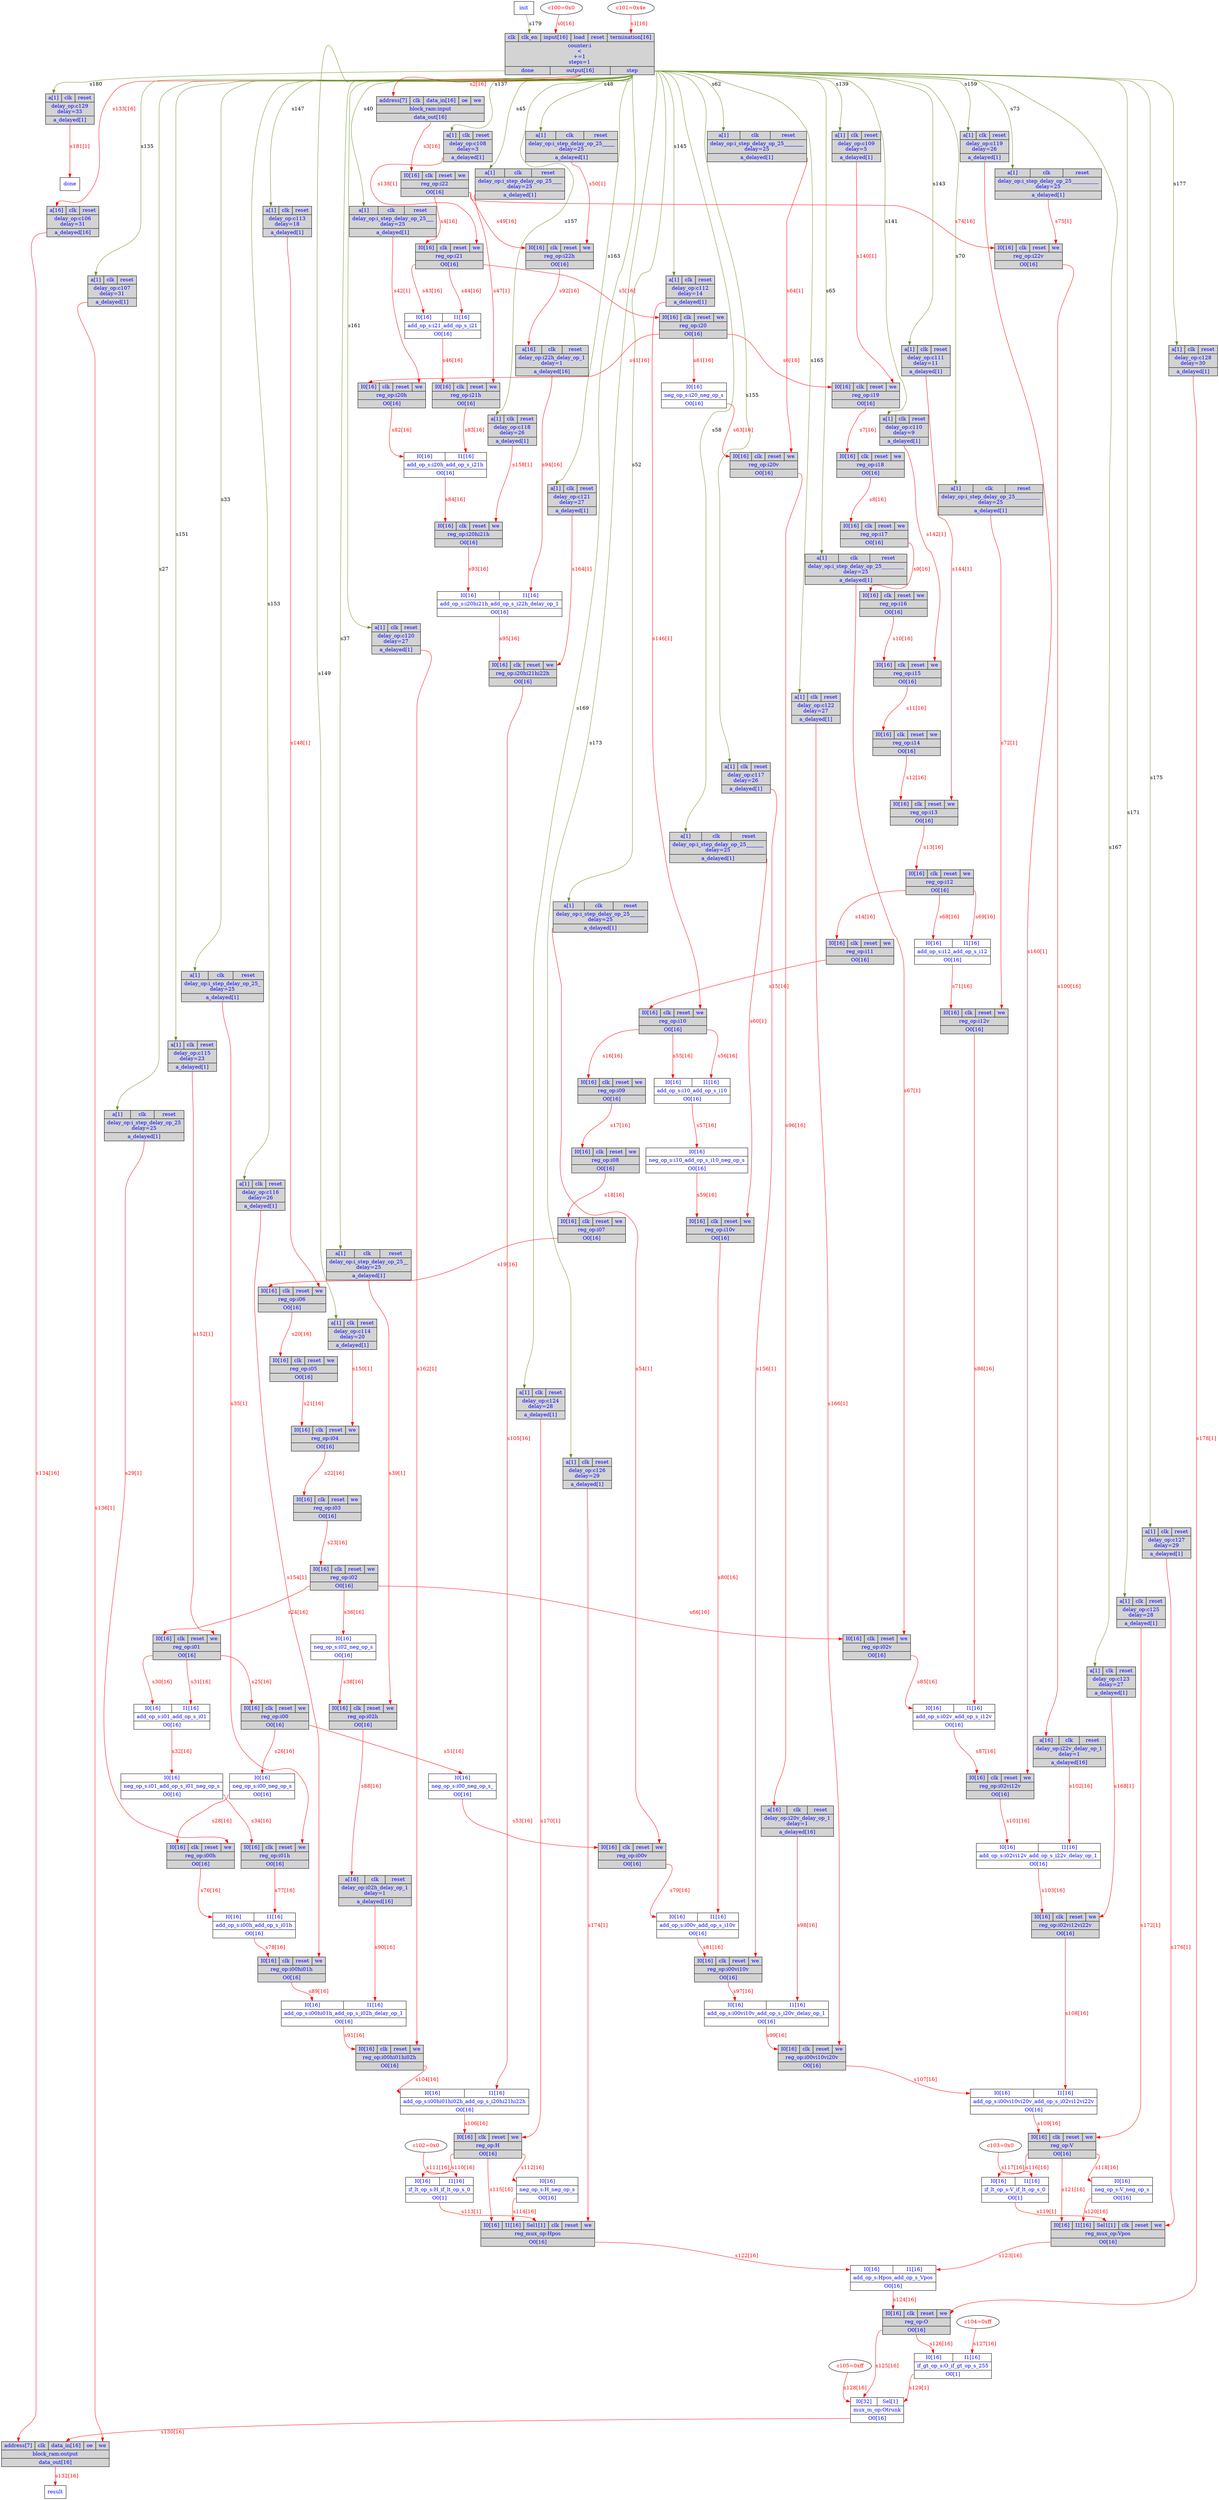 digraph sobel_alt {
	// Components (Nodes)
	"c100" [fontcolor=red label="c100=0x0"];
	"V" [shape=record, fontcolor=blue, style="filled", fillcolor="lightgray", label="{{<I0>I0[16]|<clk>clk|<reset>reset|<we>we}|reg_op:V|{<O0>O0[16]}}"];
	"i02vi12v_add_op_s_i22v_delay_op_1" [shape=record, fontcolor=blue, label="{{<I0>I0[16]|<I1>I1[16]}|add_op_s:i02vi12v_add_op_s_i22v_delay_op_1|{<O0>O0[16]}}"];
	"H" [shape=record, fontcolor=blue, style="filled", fillcolor="lightgray", label="{{<I0>I0[16]|<clk>clk|<reset>reset|<we>we}|reg_op:H|{<O0>O0[16]}}"];
	"i20hi21h_add_op_s_i22h_delay_op_1" [shape=record, fontcolor=blue, label="{{<I0>I0[16]|<I1>I1[16]}|add_op_s:i20hi21h_add_op_s_i22h_delay_op_1|{<O0>O0[16]}}"];
	"c119" [shape=record, fontcolor=blue, style="filled", fillcolor="lightgray", label="{{<a>a[1]|<clk>clk|<reset>reset}|delay_op:c119\ndelay=26|{<a_delayed>a_delayed[1]}}"];
	"c104" [fontcolor=red label="c104=0xff"];
	"i20hi21hi22h" [shape=record, fontcolor=blue, style="filled", fillcolor="lightgray", label="{{<I0>I0[16]|<clk>clk|<reset>reset|<we>we}|reg_op:i20hi21hi22h|{<O0>O0[16]}}"];
	"output" [shape=record, fontcolor=blue, style="filled", fillcolor="lightgray", label="{{<address>address[7]|<clk>clk|<data_in>data_in[16]|<oe>oe|<we>we}|block_ram:output|{<data_out>data_out[16]}}"];
	"i08" [shape=record, fontcolor=blue, style="filled", fillcolor="lightgray", label="{{<I0>I0[16]|<clk>clk|<reset>reset|<we>we}|reg_op:i08|{<O0>O0[16]}}"];
	"i21_add_op_s_i21" [shape=record, fontcolor=blue, label="{{<I0>I0[16]|<I1>I1[16]}|add_op_s:i21_add_op_s_i21|{<O0>O0[16]}}"];
	"c123" [shape=record, fontcolor=blue, style="filled", fillcolor="lightgray", label="{{<a>a[1]|<clk>clk|<reset>reset}|delay_op:c123\ndelay=27|{<a_delayed>a_delayed[1]}}"];
	"c121" [shape=record, fontcolor=blue, style="filled", fillcolor="lightgray", label="{{<a>a[1]|<clk>clk|<reset>reset}|delay_op:c121\ndelay=27|{<a_delayed>a_delayed[1]}}"];
	"c125" [shape=record, fontcolor=blue, style="filled", fillcolor="lightgray", label="{{<a>a[1]|<clk>clk|<reset>reset}|delay_op:c125\ndelay=28|{<a_delayed>a_delayed[1]}}"];
	"i00hi01hi02h" [shape=record, fontcolor=blue, style="filled", fillcolor="lightgray", label="{{<I0>I0[16]|<clk>clk|<reset>reset|<we>we}|reg_op:i00hi01hi02h|{<O0>O0[16]}}"];
	"i_step_delay_op_25______" [shape=record, fontcolor=blue, style="filled", fillcolor="lightgray", label="{{<a>a[1]|<clk>clk|<reset>reset}|delay_op:i_step_delay_op_25______\ndelay=25|{<a_delayed>a_delayed[1]}}"];
	"i_step_delay_op_25_____" [shape=record, fontcolor=blue, style="filled", fillcolor="lightgray", label="{{<a>a[1]|<clk>clk|<reset>reset}|delay_op:i_step_delay_op_25_____\ndelay=25|{<a_delayed>a_delayed[1]}}"];
	"i10_add_op_s_i10_neg_op_s" [shape=record, fontcolor=blue, label="{{<I0>I0[16]}|neg_op_s:i10_add_op_s_i10_neg_op_s|{<O0>O0[16]}}"];
	"O" [shape=record, fontcolor=blue, style="filled", fillcolor="lightgray", label="{{<I0>I0[16]|<clk>clk|<reset>reset|<we>we}|reg_op:O|{<O0>O0[16]}}"];
	"Otrunk" [shape=record, fontcolor=blue, label="{{<I0>I0[32]|<Sel>Sel[1]}|mux_m_op:Otrunk|{<O0>O0[16]}}"];
	"i00vi10v_add_op_s_i20v_delay_op_1" [shape=record, fontcolor=blue, label="{{<I0>I0[16]|<I1>I1[16]}|add_op_s:i00vi10v_add_op_s_i20v_delay_op_1|{<O0>O0[16]}}"];
	"i20v" [shape=record, fontcolor=blue, style="filled", fillcolor="lightgray", label="{{<I0>I0[16]|<clk>clk|<reset>reset|<we>we}|reg_op:i20v|{<O0>O0[16]}}"];
	"c102" [fontcolor=red label="c102=0x0"];
	"c117" [shape=record, fontcolor=blue, style="filled", fillcolor="lightgray", label="{{<a>a[1]|<clk>clk|<reset>reset}|delay_op:c117\ndelay=26|{<a_delayed>a_delayed[1]}}"];
	"i20h" [shape=record, fontcolor=blue, style="filled", fillcolor="lightgray", label="{{<I0>I0[16]|<clk>clk|<reset>reset|<we>we}|reg_op:i20h|{<O0>O0[16]}}"];
	"c106" [shape=record, fontcolor=blue, style="filled", fillcolor="lightgray", label="{{<a>a[16]|<clk>clk|<reset>reset}|delay_op:c106\ndelay=31|{<a_delayed>a_delayed[16]}}"];
	"i" [shape=record, fontcolor=blue, style="filled", fillcolor="lightgray", label="{{<clk>clk|<clk_en>clk_en|<input>input[16]|<load>load|<reset>reset|<termination>termination[16]}|counter:i\n\<\n+=1\nsteps=1|{<done>done|<output>output[16]|<step>step}}"];
	"i20hi21h" [shape=record, fontcolor=blue, style="filled", fillcolor="lightgray", label="{{<I0>I0[16]|<clk>clk|<reset>reset|<we>we}|reg_op:i20hi21h|{<O0>O0[16]}}"];
	"i02vi12vi22v" [shape=record, fontcolor=blue, style="filled", fillcolor="lightgray", label="{{<I0>I0[16]|<clk>clk|<reset>reset|<we>we}|reg_op:i02vi12vi22v|{<O0>O0[16]}}"];
	"i00vi10vi20v" [shape=record, fontcolor=blue, style="filled", fillcolor="lightgray", label="{{<I0>I0[16]|<clk>clk|<reset>reset|<we>we}|reg_op:i00vi10vi20v|{<O0>O0[16]}}"];
	"i02v_add_op_s_i12v" [shape=record, fontcolor=blue, label="{{<I0>I0[16]|<I1>I1[16]}|add_op_s:i02v_add_op_s_i12v|{<O0>O0[16]}}"];
	"i00hi01h_add_op_s_i02h_delay_op_1" [shape=record, fontcolor=blue, label="{{<I0>I0[16]|<I1>I1[16]}|add_op_s:i00hi01h_add_op_s_i02h_delay_op_1|{<O0>O0[16]}}"];
	"i14" [shape=record, fontcolor=blue, style="filled", fillcolor="lightgray", label="{{<I0>I0[16]|<clk>clk|<reset>reset|<we>we}|reg_op:i14|{<O0>O0[16]}}"];
	"i11" [shape=record, fontcolor=blue, style="filled", fillcolor="lightgray", label="{{<I0>I0[16]|<clk>clk|<reset>reset|<we>we}|reg_op:i11|{<O0>O0[16]}}"];
	"V_neg_op_s" [shape=record, fontcolor=blue, label="{{<I0>I0[16]}|neg_op_s:V_neg_op_s|{<O0>O0[16]}}"];
	"i05" [shape=record, fontcolor=blue, style="filled", fillcolor="lightgray", label="{{<I0>I0[16]|<clk>clk|<reset>reset|<we>we}|reg_op:i05|{<O0>O0[16]}}"];
	"c111" [shape=record, fontcolor=blue, style="filled", fillcolor="lightgray", label="{{<a>a[1]|<clk>clk|<reset>reset}|delay_op:c111\ndelay=11|{<a_delayed>a_delayed[1]}}"];
	"c126" [shape=record, fontcolor=blue, style="filled", fillcolor="lightgray", label="{{<a>a[1]|<clk>clk|<reset>reset}|delay_op:c126\ndelay=29|{<a_delayed>a_delayed[1]}}"];
	"i02" [shape=record, fontcolor=blue, style="filled", fillcolor="lightgray", label="{{<I0>I0[16]|<clk>clk|<reset>reset|<we>we}|reg_op:i02|{<O0>O0[16]}}"];
	"c115" [shape=record, fontcolor=blue, style="filled", fillcolor="lightgray", label="{{<a>a[1]|<clk>clk|<reset>reset}|delay_op:c115\ndelay=23|{<a_delayed>a_delayed[1]}}"];
	"i_step_delay_op_25_" [shape=record, fontcolor=blue, style="filled", fillcolor="lightgray", label="{{<a>a[1]|<clk>clk|<reset>reset}|delay_op:i_step_delay_op_25_\ndelay=25|{<a_delayed>a_delayed[1]}}"];
	"i01_add_op_s_i01" [shape=record, fontcolor=blue, label="{{<I0>I0[16]|<I1>I1[16]}|add_op_s:i01_add_op_s_i01|{<O0>O0[16]}}"];
	"i00_neg_op_s" [shape=record, fontcolor=blue, label="{{<I0>I0[16]}|neg_op_s:i00_neg_op_s|{<O0>O0[16]}}"];
	"i_step_delay_op_25__" [shape=record, fontcolor=blue, style="filled", fillcolor="lightgray", label="{{<a>a[1]|<clk>clk|<reset>reset}|delay_op:i_step_delay_op_25__\ndelay=25|{<a_delayed>a_delayed[1]}}"];
	"i20" [shape=record, fontcolor=blue, style="filled", fillcolor="lightgray", label="{{<I0>I0[16]|<clk>clk|<reset>reset|<we>we}|reg_op:i20|{<O0>O0[16]}}"];
	"init" [shape=msquare fontcolor=blue label="init"];
	"result" [shape=msquare fontcolor=blue label="result"];
	"i00hi01hi02h_add_op_s_i20hi21hi22h" [shape=record, fontcolor=blue, label="{{<I0>I0[16]|<I1>I1[16]}|add_op_s:i00hi01hi02h_add_op_s_i20hi21hi22h|{<O0>O0[16]}}"];
	"H_if_lt_op_s_0" [shape=record, fontcolor=blue, label="{{<I0>I0[16]|<I1>I1[16]}|if_lt_op_s:H_if_lt_op_s_0|{<O0>O0[1]}}"];
	"c109" [shape=record, fontcolor=blue, style="filled", fillcolor="lightgray", label="{{<a>a[1]|<clk>clk|<reset>reset}|delay_op:c109\ndelay=5|{<a_delayed>a_delayed[1]}}"];
	"i16" [shape=record, fontcolor=blue, style="filled", fillcolor="lightgray", label="{{<I0>I0[16]|<clk>clk|<reset>reset|<we>we}|reg_op:i16|{<O0>O0[16]}}"];
	"Hpos_add_op_s_Vpos" [shape=record, fontcolor=blue, label="{{<I0>I0[16]|<I1>I1[16]}|add_op_s:Hpos_add_op_s_Vpos|{<O0>O0[16]}}"];
	"i00vi10v" [shape=record, fontcolor=blue, style="filled", fillcolor="lightgray", label="{{<I0>I0[16]|<clk>clk|<reset>reset|<we>we}|reg_op:i00vi10v|{<O0>O0[16]}}"];
	"Hpos" [shape=record, fontcolor=blue, style="filled", fillcolor="lightgray", label="{{<I0>I0[16]|<I1>I1[16]|<Sel1>Sel1[1]|<clk>clk|<reset>reset|<we>we}|reg_mux_op:Hpos|{<O0>O0[16]}}"];
	"c128" [shape=record, fontcolor=blue, style="filled", fillcolor="lightgray", label="{{<a>a[1]|<clk>clk|<reset>reset}|delay_op:c128\ndelay=30|{<a_delayed>a_delayed[1]}}"];
	"c113" [shape=record, fontcolor=blue, style="filled", fillcolor="lightgray", label="{{<a>a[1]|<clk>clk|<reset>reset}|delay_op:c113\ndelay=18|{<a_delayed>a_delayed[1]}}"];
	"i02v" [shape=record, fontcolor=blue, style="filled", fillcolor="lightgray", label="{{<I0>I0[16]|<clk>clk|<reset>reset|<we>we}|reg_op:i02v|{<O0>O0[16]}}"];
	"i00" [shape=record, fontcolor=blue, style="filled", fillcolor="lightgray", label="{{<I0>I0[16]|<clk>clk|<reset>reset|<we>we}|reg_op:i00|{<O0>O0[16]}}"];
	"i00v" [shape=record, fontcolor=blue, style="filled", fillcolor="lightgray", label="{{<I0>I0[16]|<clk>clk|<reset>reset|<we>we}|reg_op:i00v|{<O0>O0[16]}}"];
	"i_step_delay_op_25________" [shape=record, fontcolor=blue, style="filled", fillcolor="lightgray", label="{{<a>a[1]|<clk>clk|<reset>reset}|delay_op:i_step_delay_op_25________\ndelay=25|{<a_delayed>a_delayed[1]}}"];
	"i18" [shape=record, fontcolor=blue, style="filled", fillcolor="lightgray", label="{{<I0>I0[16]|<clk>clk|<reset>reset|<we>we}|reg_op:i18|{<O0>O0[16]}}"];
	"i_step_delay_op_25___________" [shape=record, fontcolor=blue, style="filled", fillcolor="lightgray", label="{{<a>a[1]|<clk>clk|<reset>reset}|delay_op:i_step_delay_op_25___________\ndelay=25|{<a_delayed>a_delayed[1]}}"];
	"i12_add_op_s_i12" [shape=record, fontcolor=blue, label="{{<I0>I0[16]|<I1>I1[16]}|add_op_s:i12_add_op_s_i12|{<O0>O0[16]}}"];
	"i00v_add_op_s_i10v" [shape=record, fontcolor=blue, label="{{<I0>I0[16]|<I1>I1[16]}|add_op_s:i00v_add_op_s_i10v|{<O0>O0[16]}}"];
	"i_step_delay_op_25___" [shape=record, fontcolor=blue, style="filled", fillcolor="lightgray", label="{{<a>a[1]|<clk>clk|<reset>reset}|delay_op:i_step_delay_op_25___\ndelay=25|{<a_delayed>a_delayed[1]}}"];
	"c122" [shape=record, fontcolor=blue, style="filled", fillcolor="lightgray", label="{{<a>a[1]|<clk>clk|<reset>reset}|delay_op:c122\ndelay=27|{<a_delayed>a_delayed[1]}}"];
	"i22h" [shape=record, fontcolor=blue, style="filled", fillcolor="lightgray", label="{{<I0>I0[16]|<clk>clk|<reset>reset|<we>we}|reg_op:i22h|{<O0>O0[16]}}"];
	"i00h" [shape=record, fontcolor=blue, style="filled", fillcolor="lightgray", label="{{<I0>I0[16]|<clk>clk|<reset>reset|<we>we}|reg_op:i00h|{<O0>O0[16]}}"];
	"c118" [shape=record, fontcolor=blue, style="filled", fillcolor="lightgray", label="{{<a>a[1]|<clk>clk|<reset>reset}|delay_op:c118\ndelay=26|{<a_delayed>a_delayed[1]}}"];
	"c107" [shape=record, fontcolor=blue, style="filled", fillcolor="lightgray", label="{{<a>a[1]|<clk>clk|<reset>reset}|delay_op:c107\ndelay=31|{<a_delayed>a_delayed[1]}}"];
	"i01h" [shape=record, fontcolor=blue, style="filled", fillcolor="lightgray", label="{{<I0>I0[16]|<clk>clk|<reset>reset|<we>we}|reg_op:i01h|{<O0>O0[16]}}"];
	"c103" [fontcolor=red label="c103=0x0"];
	"i09" [shape=record, fontcolor=blue, style="filled", fillcolor="lightgray", label="{{<I0>I0[16]|<clk>clk|<reset>reset|<we>we}|reg_op:i09|{<O0>O0[16]}}"];
	"i10" [shape=record, fontcolor=blue, style="filled", fillcolor="lightgray", label="{{<I0>I0[16]|<clk>clk|<reset>reset|<we>we}|reg_op:i10|{<O0>O0[16]}}"];
	"i20v_delay_op_1" [shape=record, fontcolor=blue, style="filled", fillcolor="lightgray", label="{{<a>a[16]|<clk>clk|<reset>reset}|delay_op:i20v_delay_op_1\ndelay=1|{<a_delayed>a_delayed[16]}}"];
	"i22h_delay_op_1" [shape=record, fontcolor=blue, style="filled", fillcolor="lightgray", label="{{<a>a[16]|<clk>clk|<reset>reset}|delay_op:i22h_delay_op_1\ndelay=1|{<a_delayed>a_delayed[16]}}"];
	"i22v_delay_op_1" [shape=record, fontcolor=blue, style="filled", fillcolor="lightgray", label="{{<a>a[16]|<clk>clk|<reset>reset}|delay_op:i22v_delay_op_1\ndelay=1|{<a_delayed>a_delayed[16]}}"];
	"i02h_delay_op_1" [shape=record, fontcolor=blue, style="filled", fillcolor="lightgray", label="{{<a>a[16]|<clk>clk|<reset>reset}|delay_op:i02h_delay_op_1\ndelay=1|{<a_delayed>a_delayed[16]}}"];
	"c120" [shape=record, fontcolor=blue, style="filled", fillcolor="lightgray", label="{{<a>a[1]|<clk>clk|<reset>reset}|delay_op:c120\ndelay=27|{<a_delayed>a_delayed[1]}}"];
	"i12v" [shape=record, fontcolor=blue, style="filled", fillcolor="lightgray", label="{{<I0>I0[16]|<clk>clk|<reset>reset|<we>we}|reg_op:i12v|{<O0>O0[16]}}"];
	"c124" [shape=record, fontcolor=blue, style="filled", fillcolor="lightgray", label="{{<a>a[1]|<clk>clk|<reset>reset}|delay_op:c124\ndelay=28|{<a_delayed>a_delayed[1]}}"];
	"i10v" [shape=record, fontcolor=blue, style="filled", fillcolor="lightgray", label="{{<I0>I0[16]|<clk>clk|<reset>reset|<we>we}|reg_op:i10v|{<O0>O0[16]}}"];
	"i07" [shape=record, fontcolor=blue, style="filled", fillcolor="lightgray", label="{{<I0>I0[16]|<clk>clk|<reset>reset|<we>we}|reg_op:i07|{<O0>O0[16]}}"];
	"c105" [fontcolor=red label="c105=0xff"];
	"i22v" [shape=record, fontcolor=blue, style="filled", fillcolor="lightgray", label="{{<I0>I0[16]|<clk>clk|<reset>reset|<we>we}|reg_op:i22v|{<O0>O0[16]}}"];
	"i21h" [shape=record, fontcolor=blue, style="filled", fillcolor="lightgray", label="{{<I0>I0[16]|<clk>clk|<reset>reset|<we>we}|reg_op:i21h|{<O0>O0[16]}}"];
	"i00hi01h" [shape=record, fontcolor=blue, style="filled", fillcolor="lightgray", label="{{<I0>I0[16]|<clk>clk|<reset>reset|<we>we}|reg_op:i00hi01h|{<O0>O0[16]}}"];
	"i19" [shape=record, fontcolor=blue, style="filled", fillcolor="lightgray", label="{{<I0>I0[16]|<clk>clk|<reset>reset|<we>we}|reg_op:i19|{<O0>O0[16]}}"];
	"i02h" [shape=record, fontcolor=blue, style="filled", fillcolor="lightgray", label="{{<I0>I0[16]|<clk>clk|<reset>reset|<we>we}|reg_op:i02h|{<O0>O0[16]}}"];
	"c101" [fontcolor=red label="c101=0x4e"];
	"O_if_gt_op_s_255" [shape=record, fontcolor=blue, label="{{<I0>I0[16]|<I1>I1[16]}|if_gt_op_s:O_if_gt_op_s_255|{<O0>O0[1]}}"];
	"i_step_delay_op_25____" [shape=record, fontcolor=blue, style="filled", fillcolor="lightgray", label="{{<a>a[1]|<clk>clk|<reset>reset}|delay_op:i_step_delay_op_25____\ndelay=25|{<a_delayed>a_delayed[1]}}"];
	"i_step_delay_op_25_______" [shape=record, fontcolor=blue, style="filled", fillcolor="lightgray", label="{{<a>a[1]|<clk>clk|<reset>reset}|delay_op:i_step_delay_op_25_______\ndelay=25|{<a_delayed>a_delayed[1]}}"];
	"i00_neg_op_s_" [shape=record, fontcolor=blue, label="{{<I0>I0[16]}|neg_op_s:i00_neg_op_s_|{<O0>O0[16]}}"];
	"i10_add_op_s_i10" [shape=record, fontcolor=blue, label="{{<I0>I0[16]|<I1>I1[16]}|add_op_s:i10_add_op_s_i10|{<O0>O0[16]}}"];
	"i01_add_op_s_i01_neg_op_s" [shape=record, fontcolor=blue, label="{{<I0>I0[16]}|neg_op_s:i01_add_op_s_i01_neg_op_s|{<O0>O0[16]}}"];
	"i03" [shape=record, fontcolor=blue, style="filled", fillcolor="lightgray", label="{{<I0>I0[16]|<clk>clk|<reset>reset|<we>we}|reg_op:i03|{<O0>O0[16]}}"];
	"i02vi12v" [shape=record, fontcolor=blue, style="filled", fillcolor="lightgray", label="{{<I0>I0[16]|<clk>clk|<reset>reset|<we>we}|reg_op:i02vi12v|{<O0>O0[16]}}"];
	"c129" [shape=record, fontcolor=blue, style="filled", fillcolor="lightgray", label="{{<a>a[1]|<clk>clk|<reset>reset}|delay_op:c129\ndelay=33|{<a_delayed>a_delayed[1]}}"];
	"c114" [shape=record, fontcolor=blue, style="filled", fillcolor="lightgray", label="{{<a>a[1]|<clk>clk|<reset>reset}|delay_op:c114\ndelay=20|{<a_delayed>a_delayed[1]}}"];
	"i22" [shape=record, fontcolor=blue, style="filled", fillcolor="lightgray", label="{{<I0>I0[16]|<clk>clk|<reset>reset|<we>we}|reg_op:i22|{<O0>O0[16]}}"];
	"i17" [shape=record, fontcolor=blue, style="filled", fillcolor="lightgray", label="{{<I0>I0[16]|<clk>clk|<reset>reset|<we>we}|reg_op:i17|{<O0>O0[16]}}"];
	"i12" [shape=record, fontcolor=blue, style="filled", fillcolor="lightgray", label="{{<I0>I0[16]|<clk>clk|<reset>reset|<we>we}|reg_op:i12|{<O0>O0[16]}}"];
	"i15" [shape=record, fontcolor=blue, style="filled", fillcolor="lightgray", label="{{<I0>I0[16]|<clk>clk|<reset>reset|<we>we}|reg_op:i15|{<O0>O0[16]}}"];
	"c110" [shape=record, fontcolor=blue, style="filled", fillcolor="lightgray", label="{{<a>a[1]|<clk>clk|<reset>reset}|delay_op:c110\ndelay=9|{<a_delayed>a_delayed[1]}}"];
	"c108" [shape=record, fontcolor=blue, style="filled", fillcolor="lightgray", label="{{<a>a[1]|<clk>clk|<reset>reset}|delay_op:c108\ndelay=3|{<a_delayed>a_delayed[1]}}"];
	"i13" [shape=record, fontcolor=blue, style="filled", fillcolor="lightgray", label="{{<I0>I0[16]|<clk>clk|<reset>reset|<we>we}|reg_op:i13|{<O0>O0[16]}}"];
	"i_step_delay_op_25__________" [shape=record, fontcolor=blue, style="filled", fillcolor="lightgray", label="{{<a>a[1]|<clk>clk|<reset>reset}|delay_op:i_step_delay_op_25__________\ndelay=25|{<a_delayed>a_delayed[1]}}"];
	"i_step_delay_op_25_________" [shape=record, fontcolor=blue, style="filled", fillcolor="lightgray", label="{{<a>a[1]|<clk>clk|<reset>reset}|delay_op:i_step_delay_op_25_________\ndelay=25|{<a_delayed>a_delayed[1]}}"];
	"i20h_add_op_s_i21h" [shape=record, fontcolor=blue, label="{{<I0>I0[16]|<I1>I1[16]}|add_op_s:i20h_add_op_s_i21h|{<O0>O0[16]}}"];
	"i00h_add_op_s_i01h" [shape=record, fontcolor=blue, label="{{<I0>I0[16]|<I1>I1[16]}|add_op_s:i00h_add_op_s_i01h|{<O0>O0[16]}}"];
	"i20_neg_op_s" [shape=record, fontcolor=blue, label="{{<I0>I0[16]}|neg_op_s:i20_neg_op_s|{<O0>O0[16]}}"];
	"i02_neg_op_s" [shape=record, fontcolor=blue, label="{{<I0>I0[16]}|neg_op_s:i02_neg_op_s|{<O0>O0[16]}}"];
	"i_step_delay_op_25" [shape=record, fontcolor=blue, style="filled", fillcolor="lightgray", label="{{<a>a[1]|<clk>clk|<reset>reset}|delay_op:i_step_delay_op_25\ndelay=25|{<a_delayed>a_delayed[1]}}"];
	"c127" [shape=record, fontcolor=blue, style="filled", fillcolor="lightgray", label="{{<a>a[1]|<clk>clk|<reset>reset}|delay_op:c127\ndelay=29|{<a_delayed>a_delayed[1]}}"];
	"i04" [shape=record, fontcolor=blue, style="filled", fillcolor="lightgray", label="{{<I0>I0[16]|<clk>clk|<reset>reset|<we>we}|reg_op:i04|{<O0>O0[16]}}"];
	"c116" [shape=record, fontcolor=blue, style="filled", fillcolor="lightgray", label="{{<a>a[1]|<clk>clk|<reset>reset}|delay_op:c116\ndelay=26|{<a_delayed>a_delayed[1]}}"];
	"c112" [shape=record, fontcolor=blue, style="filled", fillcolor="lightgray", label="{{<a>a[1]|<clk>clk|<reset>reset}|delay_op:c112\ndelay=14|{<a_delayed>a_delayed[1]}}"];
	"i01" [shape=record, fontcolor=blue, style="filled", fillcolor="lightgray", label="{{<I0>I0[16]|<clk>clk|<reset>reset|<we>we}|reg_op:i01|{<O0>O0[16]}}"];
	"i06" [shape=record, fontcolor=blue, style="filled", fillcolor="lightgray", label="{{<I0>I0[16]|<clk>clk|<reset>reset|<we>we}|reg_op:i06|{<O0>O0[16]}}"];
	"V_if_lt_op_s_0" [shape=record, fontcolor=blue, label="{{<I0>I0[16]|<I1>I1[16]}|if_lt_op_s:V_if_lt_op_s_0|{<O0>O0[1]}}"];
	"H_neg_op_s" [shape=record, fontcolor=blue, label="{{<I0>I0[16]}|neg_op_s:H_neg_op_s|{<O0>O0[16]}}"];
	"Vpos" [shape=record, fontcolor=blue, style="filled", fillcolor="lightgray", label="{{<I0>I0[16]|<I1>I1[16]|<Sel1>Sel1[1]|<clk>clk|<reset>reset|<we>we}|reg_mux_op:Vpos|{<O0>O0[16]}}"];
	"i00vi10vi20v_add_op_s_i02vi12vi22v" [shape=record, fontcolor=blue, label="{{<I0>I0[16]|<I1>I1[16]}|add_op_s:i00vi10vi20v_add_op_s_i02vi12vi22v|{<O0>O0[16]}}"];
	"input" [shape=record, fontcolor=blue, style="filled", fillcolor="lightgray", label="{{<address>address[7]|<clk>clk|<data_in>data_in[16]|<oe>oe|<we>we}|block_ram:input|{<data_out>data_out[16]}}"];
	"i21" [shape=record, fontcolor=blue, style="filled", fillcolor="lightgray", label="{{<I0>I0[16]|<clk>clk|<reset>reset|<we>we}|reg_op:i21|{<O0>O0[16]}}"];
	"done" [shape=msquare fontcolor=blue label="done"];

	// Signals (Edges)
	"c126":a_delayed -> "Hpos":we [label="s174[1]" color=red fontcolor=red];
	"c100" -> "i":input [label="s0[16]" color=red fontcolor=red];
	"i":step -> "c119":a [label="s159" color=olivedrab];
	"i22v":O0 -> "i22v_delay_op_1":a [label="s100[16]" color=red fontcolor=red];
	"i15":O0 -> "i14":I0 [label="s11[16]" color=red fontcolor=red];
	"i00hi01h":O0 -> "i00hi01h_add_op_s_i02h_delay_op_1":I0 [label="s89[16]" color=red fontcolor=red];
	"i11":O0 -> "i10":I0 [label="s15[16]" color=red fontcolor=red];
	"i02v":O0 -> "i02v_add_op_s_i12v":I0 [label="s85[16]" color=red fontcolor=red];
	"V_if_lt_op_s_0":O0 -> "Vpos":Sel1 [label="s119[1]" color=red fontcolor=red];
	"i00hi01hi02h":O0 -> "i00hi01hi02h_add_op_s_i20hi21hi22h":I0 [label="s104[16]" color=red fontcolor=red];
	"c128":a_delayed -> "O":we [label="s178[1]" color=red fontcolor=red];
	"i":step -> "i_step_delay_op_25____":a [label="s45" color=olivedrab];
	"i01":O0 -> "i01_add_op_s_i01":I0 [label="s30[16]" color=red fontcolor=red];
	"i01_add_op_s_i01_neg_op_s":O0 -> "i01h":I0 [label="s34[16]" color=red fontcolor=red];
	"i_step_delay_op_25________":a_delayed -> "i20v":we [label="s64[1]" color=red fontcolor=red];
	"Vpos":O0 -> "Hpos_add_op_s_Vpos":I1 [label="s123[16]" color=red fontcolor=red];
	"V":O0 -> "Vpos":I0 [label="s121[16]" color=red fontcolor=red];
	"O":O0 -> "Otrunk":I0 [label="s125[16]" color=red fontcolor=red];
	"i17":O0 -> "i16":I0 [label="s9[16]" color=red fontcolor=red];
	"i":step -> "c117":a [label="s155" color=olivedrab];
	"i":step -> "c116":a [label="s153" color=olivedrab];
	"i12":O0 -> "i12_add_op_s_i12":I0 [label="s68[16]" color=red fontcolor=red];
	"i02":O0 -> "i02v":I0 [label="s66[16]" color=red fontcolor=red];
	"i":step -> "i_step_delay_op_25__________":a [label="s70" color=olivedrab];
	"i13":O0 -> "i12":I0 [label="s13[16]" color=red fontcolor=red];
	"i":step -> "c118":a [label="s157" color=olivedrab];
	"i09":O0 -> "i08":I0 [label="s17[16]" color=red fontcolor=red];
	"c125":a_delayed -> "V":we [label="s172[1]" color=red fontcolor=red];
	"i02v_add_op_s_i12v":O0 -> "i02vi12v":I0 [label="s87[16]" color=red fontcolor=red];
	"i":step -> "c120":a [label="s161" color=olivedrab];
	"i00_neg_op_s":O0 -> "i00h":I0 [label="s28[16]" color=red fontcolor=red];
	"i22v_delay_op_1":a_delayed -> "i02vi12v_add_op_s_i22v_delay_op_1":I1 [label="s102[16]" color=red fontcolor=red];
	"c103" -> "V_if_lt_op_s_0":I1 [label="s117[16]" color=red fontcolor=red];
	"i01_add_op_s_i01":O0 -> "i01_add_op_s_i01_neg_op_s":I0 [label="s32[16]" color=red fontcolor=red];
	"c127":a_delayed -> "Vpos":we [label="s176[1]" color=red fontcolor=red];
	"i00hi01hi02h_add_op_s_i20hi21hi22h":O0 -> "H":I0 [label="s106[16]" color=red fontcolor=red];
	"i00":O0 -> "i00_neg_op_s_":I0 [label="s51[16]" color=red fontcolor=red];
	"i22":O0 -> "i22h":I0 [label="s49[16]" color=red fontcolor=red];
	"i_step_delay_op_25____":a_delayed -> "i21h":we [label="s47[1]" color=red fontcolor=red];
	"i00_neg_op_s_":O0 -> "i00v":I0 [label="s53[16]" color=red fontcolor=red];
	"c107":a_delayed -> "output":we [label="s136[1]" color=red fontcolor=red];
	"c108":a_delayed -> "i21":we [label="s138[1]" color=red fontcolor=red];
	"c109":a_delayed -> "i19":we [label="s140[1]" color=red fontcolor=red];
	"c110":a_delayed -> "i15":we [label="s142[1]" color=red fontcolor=red];
	"i00v_add_op_s_i10v":O0 -> "i00vi10v":I0 [label="s81[16]" color=red fontcolor=red];
	"i21h":O0 -> "i20h_add_op_s_i21h":I1 [label="s83[16]" color=red fontcolor=red];
	"i04":O0 -> "i03":I0 [label="s22[16]" color=red fontcolor=red];
	"i00":O0 -> "i00_neg_op_s":I0 [label="s26[16]" color=red fontcolor=red];
	"i20v":O0 -> "i20v_delay_op_1":a [label="s96[16]" color=red fontcolor=red];
	"c129":a_delayed -> "done" [label="s181[1]" color=red fontcolor=red];
	"c124":a_delayed -> "H":we [label="s170[1]" color=red fontcolor=red];
	"i":step -> "i_step_delay_op_25__":a [label="s37" color=olivedrab];
	"c102" -> "H_if_lt_op_s_0":I1 [label="s111[16]" color=red fontcolor=red];
	"O":O0 -> "O_if_gt_op_s_255":I0 [label="s126[16]" color=red fontcolor=red];
	"i20":O0 -> "i20h":I0 [label="s41[16]" color=red fontcolor=red];
	"H":O0 -> "Hpos":I0 [label="s115[16]" color=red fontcolor=red];
	"i_step_delay_op_25_______":a_delayed -> "i10v":we [label="s60[1]" color=red fontcolor=red];
	"i":step -> "i_step_delay_op_25_______":a [label="s58" color=olivedrab];
	"i10":O0 -> "i10_add_op_s_i10":I1 [label="s56[16]" color=red fontcolor=red];
	"i":step -> "i_step_delay_op_25________":a [label="s62" color=olivedrab];
	"i":step -> "c112":a [label="s145" color=olivedrab];
	"i":step -> "c113":a [label="s147" color=olivedrab];
	"i19":O0 -> "i18":I0 [label="s7[16]" color=red fontcolor=red];
	"i21":O0 -> "i20":I0 [label="s5[16]" color=red fontcolor=red];
	"input":data_out -> "i22":I0 [label="s3[16]" color=red fontcolor=red];
	"c101" -> "i":termination [label="s1[16]" color=red fontcolor=red];
	"i":step -> "c115":a [label="s151" color=olivedrab];
	"i":step -> "c114":a [label="s149" color=olivedrab];
	"i02h_delay_op_1":a_delayed -> "i00hi01h_add_op_s_i02h_delay_op_1":I1 [label="s90[16]" color=red fontcolor=red];
	"i22h":O0 -> "i22h_delay_op_1":a [label="s92[16]" color=red fontcolor=red];
	"c123":a_delayed -> "i02vi12vi22v":we [label="s168[1]" color=red fontcolor=red];
	"i00vi10vi20v_add_op_s_i02vi12vi22v":O0 -> "V":I0 [label="s109[16]" color=red fontcolor=red];
	"i20v_delay_op_1":a_delayed -> "i00vi10v_add_op_s_i20v_delay_op_1":I1 [label="s98[16]" color=red fontcolor=red];
	"i06":O0 -> "i05":I0 [label="s20[16]" color=red fontcolor=red];
	"i02":O0 -> "i01":I0 [label="s24[16]" color=red fontcolor=red];
	"i22h_delay_op_1":a_delayed -> "i20hi21h_add_op_s_i22h_delay_op_1":I1 [label="s94[16]" color=red fontcolor=red];
	"c105" -> "Otrunk":I0 [label="s128[16]" color=red fontcolor=red];
	"H_if_lt_op_s_0":O0 -> "Hpos":Sel1 [label="s113[1]" color=red fontcolor=red];
	"i_step_delay_op_25______":a_delayed -> "i00v":we [label="s54[1]" color=red fontcolor=red];
	"i21":O0 -> "i21_add_op_s_i21":I0 [label="s43[16]" color=red fontcolor=red];
	"i_step_delay_op_25__":a_delayed -> "i02h":we [label="s39[1]" color=red fontcolor=red];
	"i":step -> "i_step_delay_op_25___________":a [label="s73" color=olivedrab];
	"output":data_out -> "result" [label="s132[16]" color=red fontcolor=red];
	"Otrunk":O0 -> "output":data_in [label="s130[16]" color=red fontcolor=red];
	"c106":a_delayed -> "output":address [label="s134[16]" color=red fontcolor=red];
	"i08":O0 -> "i07":I0 [label="s18[16]" color=red fontcolor=red];
	"c121":a_delayed -> "i20hi21hi22h":we [label="s164[1]" color=red fontcolor=red];
	"c120":a_delayed -> "i00hi01hi02h":we [label="s162[1]" color=red fontcolor=red];
	"i01h":O0 -> "i00h_add_op_s_i01h":I1 [label="s77[16]" color=red fontcolor=red];
	"i_step_delay_op_25___________":a_delayed -> "i22v":we [label="s75[1]" color=red fontcolor=red];
	"c122":a_delayed -> "i00vi10vi20v":we [label="s166[1]" color=red fontcolor=red];
	"i00v":O0 -> "i00v_add_op_s_i10v":I0 [label="s79[16]" color=red fontcolor=red];
	"i":step -> "c108":a [label="s137" color=olivedrab];
	"i20_neg_op_s":O0 -> "i20v":I0 [label="s63[16]" color=red fontcolor=red];
	"Hpos":O0 -> "Hpos_add_op_s_Vpos":I0 [label="s122[16]" color=red fontcolor=red];
	"i":step -> "i_step_delay_op_25______":a [label="s52" color=olivedrab];
	"i":step -> "i_step_delay_op_25_____":a [label="s48" color=olivedrab];
	"V":O0 -> "V_neg_op_s":I0 [label="s118[16]" color=red fontcolor=red];
	"i":step -> "c128":a [label="s177" color=olivedrab];
	"i00vi10vi20v":O0 -> "i00vi10vi20v_add_op_s_i02vi12vi22v":I0 [label="s107[16]" color=red fontcolor=red];
	"i_step_delay_op_25":a_delayed -> "i00h":we [label="s29[1]" color=red fontcolor=red];
	"i02vi12v_add_op_s_i22v_delay_op_1":O0 -> "i02vi12vi22v":I0 [label="s103[16]" color=red fontcolor=red];
	"i":step -> "i_step_delay_op_25_":a [label="s33" color=olivedrab];
	"i":step -> "c126":a [label="s173" color=olivedrab];
	"i":step -> "i_step_delay_op_25":a [label="s27" color=olivedrab];
	"i":step -> "c125":a [label="s171" color=olivedrab];
	"i12v":O0 -> "i02v_add_op_s_i12v":I1 [label="s86[16]" color=red fontcolor=red];
	"i20h_add_op_s_i21h":O0 -> "i20hi21h":I0 [label="s84[16]" color=red fontcolor=red];
	"i":step -> "c127":a [label="s175" color=olivedrab];
	"i02h":O0 -> "i02h_delay_op_1":a [label="s88[16]" color=red fontcolor=red];
	"i":step -> "c111":a [label="s143" color=olivedrab];
	"i20h":O0 -> "i20h_add_op_s_i21h":I0 [label="s82[16]" color=red fontcolor=red];
	"i":step -> "c110":a [label="s141" color=olivedrab];
	"i":step -> "c109":a [label="s139" color=olivedrab];
	"V_neg_op_s":O0 -> "Vpos":I1 [label="s120[16]" color=red fontcolor=red];
	"i":step -> "c107":a [label="s135" color=olivedrab];
	"i_step_delay_op_25_____":a_delayed -> "i22h":we [label="s50[1]" color=red fontcolor=red];
	"Hpos_add_op_s_Vpos":O0 -> "O":I0 [label="s124[16]" color=red fontcolor=red];
	"i01":O0 -> "i01_add_op_s_i01":I1 [label="s31[16]" color=red fontcolor=red];
	"i_step_delay_op_25_":a_delayed -> "i01h":we [label="s35[1]" color=red fontcolor=red];
	"i20hi21hi22h":O0 -> "i00hi01hi02h_add_op_s_i20hi21hi22h":I1 [label="s105[16]" color=red fontcolor=red];
	"init" -> "i":clk_en [label="s179" color=olivedrab];
	"i21_add_op_s_i21":O0 -> "i21h":I0 [label="s46[16]" color=red fontcolor=red];
	"i12":O0 -> "i11":I0 [label="s14[16]" color=red fontcolor=red];
	"i16":O0 -> "i15":I0 [label="s10[16]" color=red fontcolor=red];
	"i10":O0 -> "i09":I0 [label="s16[16]" color=red fontcolor=red];
	"i14":O0 -> "i13":I0 [label="s12[16]" color=red fontcolor=red];
	"c118":a_delayed -> "i20hi21h":we [label="s158[1]" color=red fontcolor=red];
	"c119":a_delayed -> "i02vi12v":we [label="s160[1]" color=red fontcolor=red];
	"i02vi12v":O0 -> "i02vi12v_add_op_s_i22v_delay_op_1":I0 [label="s101[16]" color=red fontcolor=red];
	"i00vi10v_add_op_s_i20v_delay_op_1":O0 -> "i00vi10vi20v":I0 [label="s99[16]" color=red fontcolor=red];
	"i":step -> "i_step_delay_op_25_________":a [label="s65" color=olivedrab];
	"i12_add_op_s_i12":O0 -> "i12v":I0 [label="s71[16]" color=red fontcolor=red];
	"i_step_delay_op_25_________":a_delayed -> "i02v":we [label="s67[1]" color=red fontcolor=red];
	"c117":a_delayed -> "i00vi10v":we [label="s156[1]" color=red fontcolor=red];
	"c116":a_delayed -> "i00hi01h":we [label="s154[1]" color=red fontcolor=red];
	"i12":O0 -> "i12_add_op_s_i12":I1 [label="s69[16]" color=red fontcolor=red];
	"c111":a_delayed -> "i13":we [label="s144[1]" color=red fontcolor=red];
	"i10_add_op_s_i10_neg_op_s":O0 -> "i10v":I0 [label="s59[16]" color=red fontcolor=red];
	"i":output -> "c106":a [label="s133[16]" color=red fontcolor=red];
	"i":step -> "i_step_delay_op_25___":a [label="s40" color=olivedrab];
	"i21":O0 -> "i21_add_op_s_i21":I1 [label="s44[16]" color=red fontcolor=red];
	"O_if_gt_op_s_255":O0 -> "Otrunk":Sel [label="s129[1]" color=red fontcolor=red];
	"H_neg_op_s":O0 -> "Hpos":I1 [label="s114[16]" color=red fontcolor=red];
	"i10":O0 -> "i10_add_op_s_i10":I0 [label="s55[16]" color=red fontcolor=red];
	"i01":O0 -> "i00":I0 [label="s25[16]" color=red fontcolor=red];
	"i07":O0 -> "i06":I0 [label="s19[16]" color=red fontcolor=red];
	"i05":O0 -> "i04":I0 [label="s21[16]" color=red fontcolor=red];
	"i":step -> "c123":a [label="s167" color=olivedrab];
	"i":step -> "c124":a [label="s169" color=olivedrab];
	"H":O0 -> "H_if_lt_op_s_0":I0 [label="s110[16]" color=red fontcolor=red];
	"i02vi12vi22v":O0 -> "i00vi10vi20v_add_op_s_i02vi12vi22v":I1 [label="s108[16]" color=red fontcolor=red];
	"i03":O0 -> "i02":I0 [label="s23[16]" color=red fontcolor=red];
	"i00h":O0 -> "i00h_add_op_s_i01h":I0 [label="s76[16]" color=red fontcolor=red];
	"i22":O0 -> "i22v":I0 [label="s74[16]" color=red fontcolor=red];
	"i10v":O0 -> "i00v_add_op_s_i10v":I1 [label="s80[16]" color=red fontcolor=red];
	"i":step -> "c122":a [label="s165" color=olivedrab];
	"i":step -> "c121":a [label="s163" color=olivedrab];
	"i00h_add_op_s_i01h":O0 -> "i00hi01h":I0 [label="s78[16]" color=red fontcolor=red];
	"c112":a_delayed -> "i10":we [label="s146[1]" color=red fontcolor=red];
	"i_step_delay_op_25__________":a_delayed -> "i12v":we [label="s72[1]" color=red fontcolor=red];
	"i20":O0 -> "i20_neg_op_s":I0 [label="s61[16]" color=red fontcolor=red];
	"i10_add_op_s_i10":O0 -> "i10_add_op_s_i10_neg_op_s":I0 [label="s57[16]" color=red fontcolor=red];
	"c104" -> "O_if_gt_op_s_255":I1 [label="s127[16]" color=red fontcolor=red];
	"i02_neg_op_s":O0 -> "i02h":I0 [label="s38[16]" color=red fontcolor=red];
	"V":O0 -> "V_if_lt_op_s_0":I0 [label="s116[16]" color=red fontcolor=red];
	"H":O0 -> "H_neg_op_s":I0 [label="s112[16]" color=red fontcolor=red];
	"i_step_delay_op_25___":a_delayed -> "i20h":we [label="s42[1]" color=red fontcolor=red];
	"i02":O0 -> "i02_neg_op_s":I0 [label="s36[16]" color=red fontcolor=red];
	"i":done -> "c129":a [label="s180" color=olivedrab];
	"i20hi21h_add_op_s_i22h_delay_op_1":O0 -> "i20hi21hi22h":I0 [label="s95[16]" color=red fontcolor=red];
	"i20hi21h":O0 -> "i20hi21h_add_op_s_i22h_delay_op_1":I0 [label="s93[16]" color=red fontcolor=red];
	"i00vi10v":O0 -> "i00vi10v_add_op_s_i20v_delay_op_1":I0 [label="s97[16]" color=red fontcolor=red];
	"c115":a_delayed -> "i01":we [label="s152[1]" color=red fontcolor=red];
	"i00hi01h_add_op_s_i02h_delay_op_1":O0 -> "i00hi01hi02h":I0 [label="s91[16]" color=red fontcolor=red];
	"c114":a_delayed -> "i04":we [label="s150[1]" color=red fontcolor=red];
	"c113":a_delayed -> "i06":we [label="s148[1]" color=red fontcolor=red];
	"i18":O0 -> "i17":I0 [label="s8[16]" color=red fontcolor=red];
	"i20":O0 -> "i19":I0 [label="s6[16]" color=red fontcolor=red];
	"i22":O0 -> "i21":I0 [label="s4[16]" color=red fontcolor=red];
	"i":output -> "input":address [label="s2[16]" color=red fontcolor=red];
}